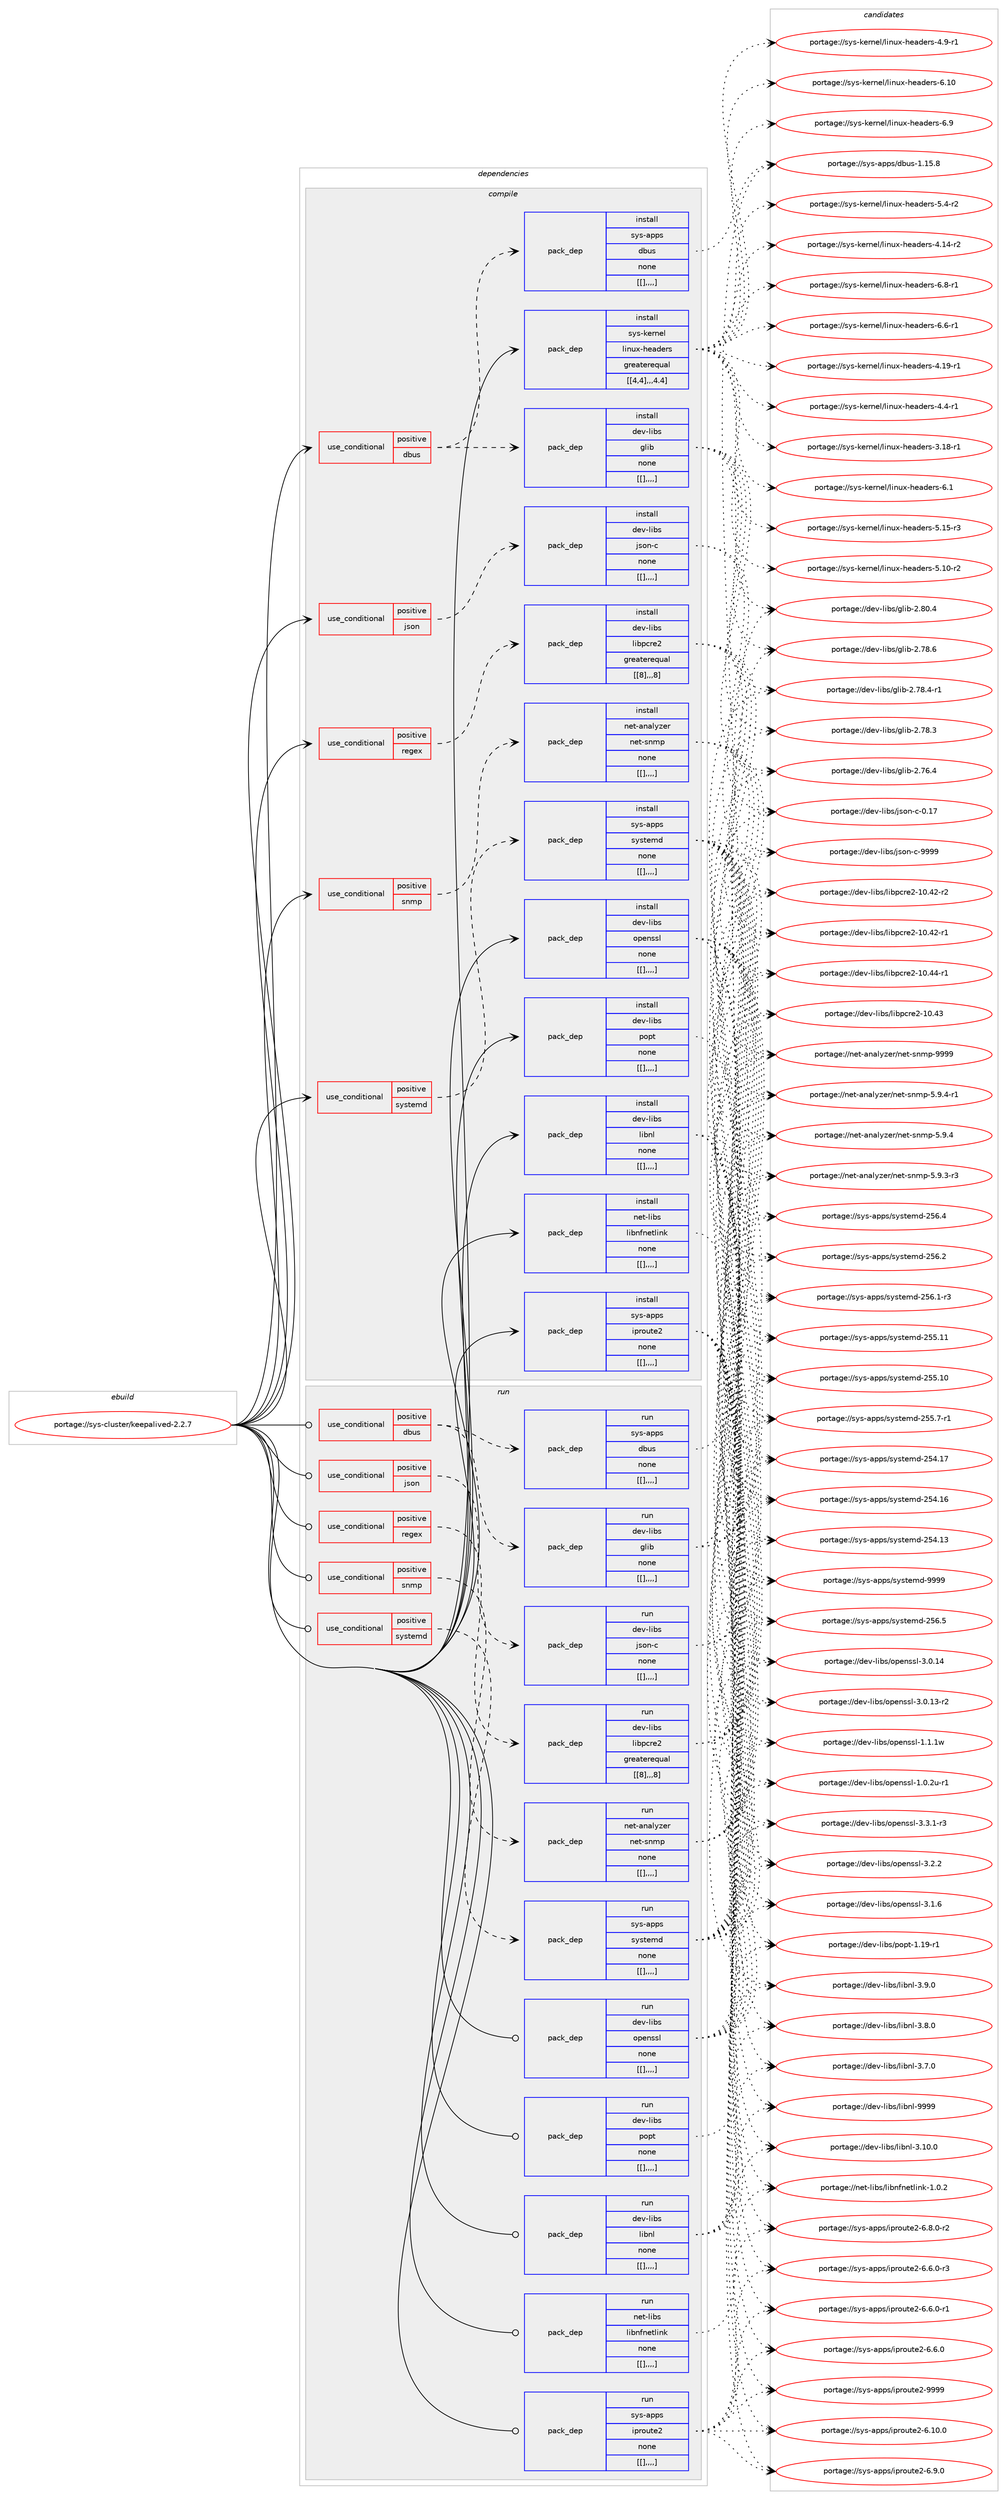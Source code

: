 digraph prolog {

# *************
# Graph options
# *************

newrank=true;
concentrate=true;
compound=true;
graph [rankdir=LR,fontname=Helvetica,fontsize=10,ranksep=1.5];#, ranksep=2.5, nodesep=0.2];
edge  [arrowhead=vee];
node  [fontname=Helvetica,fontsize=10];

# **********
# The ebuild
# **********

subgraph cluster_leftcol {
color=gray;
label=<<i>ebuild</i>>;
id [label="portage://sys-cluster/keepalived-2.2.7", color=red, width=4, href="../sys-cluster/keepalived-2.2.7.svg"];
}

# ****************
# The dependencies
# ****************

subgraph cluster_midcol {
color=gray;
label=<<i>dependencies</i>>;
subgraph cluster_compile {
fillcolor="#eeeeee";
style=filled;
label=<<i>compile</i>>;
subgraph cond118808 {
dependency448300 [label=<<TABLE BORDER="0" CELLBORDER="1" CELLSPACING="0" CELLPADDING="4"><TR><TD ROWSPAN="3" CELLPADDING="10">use_conditional</TD></TR><TR><TD>positive</TD></TR><TR><TD>dbus</TD></TR></TABLE>>, shape=none, color=red];
subgraph pack326409 {
dependency448301 [label=<<TABLE BORDER="0" CELLBORDER="1" CELLSPACING="0" CELLPADDING="4" WIDTH="220"><TR><TD ROWSPAN="6" CELLPADDING="30">pack_dep</TD></TR><TR><TD WIDTH="110">install</TD></TR><TR><TD>sys-apps</TD></TR><TR><TD>dbus</TD></TR><TR><TD>none</TD></TR><TR><TD>[[],,,,]</TD></TR></TABLE>>, shape=none, color=blue];
}
dependency448300:e -> dependency448301:w [weight=20,style="dashed",arrowhead="vee"];
subgraph pack326410 {
dependency448302 [label=<<TABLE BORDER="0" CELLBORDER="1" CELLSPACING="0" CELLPADDING="4" WIDTH="220"><TR><TD ROWSPAN="6" CELLPADDING="30">pack_dep</TD></TR><TR><TD WIDTH="110">install</TD></TR><TR><TD>dev-libs</TD></TR><TR><TD>glib</TD></TR><TR><TD>none</TD></TR><TR><TD>[[],,,,]</TD></TR></TABLE>>, shape=none, color=blue];
}
dependency448300:e -> dependency448302:w [weight=20,style="dashed",arrowhead="vee"];
}
id:e -> dependency448300:w [weight=20,style="solid",arrowhead="vee"];
subgraph cond118809 {
dependency448303 [label=<<TABLE BORDER="0" CELLBORDER="1" CELLSPACING="0" CELLPADDING="4"><TR><TD ROWSPAN="3" CELLPADDING="10">use_conditional</TD></TR><TR><TD>positive</TD></TR><TR><TD>json</TD></TR></TABLE>>, shape=none, color=red];
subgraph pack326411 {
dependency448304 [label=<<TABLE BORDER="0" CELLBORDER="1" CELLSPACING="0" CELLPADDING="4" WIDTH="220"><TR><TD ROWSPAN="6" CELLPADDING="30">pack_dep</TD></TR><TR><TD WIDTH="110">install</TD></TR><TR><TD>dev-libs</TD></TR><TR><TD>json-c</TD></TR><TR><TD>none</TD></TR><TR><TD>[[],,,,]</TD></TR></TABLE>>, shape=none, color=blue];
}
dependency448303:e -> dependency448304:w [weight=20,style="dashed",arrowhead="vee"];
}
id:e -> dependency448303:w [weight=20,style="solid",arrowhead="vee"];
subgraph cond118810 {
dependency448305 [label=<<TABLE BORDER="0" CELLBORDER="1" CELLSPACING="0" CELLPADDING="4"><TR><TD ROWSPAN="3" CELLPADDING="10">use_conditional</TD></TR><TR><TD>positive</TD></TR><TR><TD>regex</TD></TR></TABLE>>, shape=none, color=red];
subgraph pack326412 {
dependency448306 [label=<<TABLE BORDER="0" CELLBORDER="1" CELLSPACING="0" CELLPADDING="4" WIDTH="220"><TR><TD ROWSPAN="6" CELLPADDING="30">pack_dep</TD></TR><TR><TD WIDTH="110">install</TD></TR><TR><TD>dev-libs</TD></TR><TR><TD>libpcre2</TD></TR><TR><TD>greaterequal</TD></TR><TR><TD>[[8],,,8]</TD></TR></TABLE>>, shape=none, color=blue];
}
dependency448305:e -> dependency448306:w [weight=20,style="dashed",arrowhead="vee"];
}
id:e -> dependency448305:w [weight=20,style="solid",arrowhead="vee"];
subgraph cond118811 {
dependency448307 [label=<<TABLE BORDER="0" CELLBORDER="1" CELLSPACING="0" CELLPADDING="4"><TR><TD ROWSPAN="3" CELLPADDING="10">use_conditional</TD></TR><TR><TD>positive</TD></TR><TR><TD>snmp</TD></TR></TABLE>>, shape=none, color=red];
subgraph pack326413 {
dependency448308 [label=<<TABLE BORDER="0" CELLBORDER="1" CELLSPACING="0" CELLPADDING="4" WIDTH="220"><TR><TD ROWSPAN="6" CELLPADDING="30">pack_dep</TD></TR><TR><TD WIDTH="110">install</TD></TR><TR><TD>net-analyzer</TD></TR><TR><TD>net-snmp</TD></TR><TR><TD>none</TD></TR><TR><TD>[[],,,,]</TD></TR></TABLE>>, shape=none, color=blue];
}
dependency448307:e -> dependency448308:w [weight=20,style="dashed",arrowhead="vee"];
}
id:e -> dependency448307:w [weight=20,style="solid",arrowhead="vee"];
subgraph cond118812 {
dependency448309 [label=<<TABLE BORDER="0" CELLBORDER="1" CELLSPACING="0" CELLPADDING="4"><TR><TD ROWSPAN="3" CELLPADDING="10">use_conditional</TD></TR><TR><TD>positive</TD></TR><TR><TD>systemd</TD></TR></TABLE>>, shape=none, color=red];
subgraph pack326414 {
dependency448310 [label=<<TABLE BORDER="0" CELLBORDER="1" CELLSPACING="0" CELLPADDING="4" WIDTH="220"><TR><TD ROWSPAN="6" CELLPADDING="30">pack_dep</TD></TR><TR><TD WIDTH="110">install</TD></TR><TR><TD>sys-apps</TD></TR><TR><TD>systemd</TD></TR><TR><TD>none</TD></TR><TR><TD>[[],,,,]</TD></TR></TABLE>>, shape=none, color=blue];
}
dependency448309:e -> dependency448310:w [weight=20,style="dashed",arrowhead="vee"];
}
id:e -> dependency448309:w [weight=20,style="solid",arrowhead="vee"];
subgraph pack326415 {
dependency448311 [label=<<TABLE BORDER="0" CELLBORDER="1" CELLSPACING="0" CELLPADDING="4" WIDTH="220"><TR><TD ROWSPAN="6" CELLPADDING="30">pack_dep</TD></TR><TR><TD WIDTH="110">install</TD></TR><TR><TD>dev-libs</TD></TR><TR><TD>libnl</TD></TR><TR><TD>none</TD></TR><TR><TD>[[],,,,]</TD></TR></TABLE>>, shape=none, color=blue];
}
id:e -> dependency448311:w [weight=20,style="solid",arrowhead="vee"];
subgraph pack326416 {
dependency448312 [label=<<TABLE BORDER="0" CELLBORDER="1" CELLSPACING="0" CELLPADDING="4" WIDTH="220"><TR><TD ROWSPAN="6" CELLPADDING="30">pack_dep</TD></TR><TR><TD WIDTH="110">install</TD></TR><TR><TD>dev-libs</TD></TR><TR><TD>openssl</TD></TR><TR><TD>none</TD></TR><TR><TD>[[],,,,]</TD></TR></TABLE>>, shape=none, color=blue];
}
id:e -> dependency448312:w [weight=20,style="solid",arrowhead="vee"];
subgraph pack326417 {
dependency448313 [label=<<TABLE BORDER="0" CELLBORDER="1" CELLSPACING="0" CELLPADDING="4" WIDTH="220"><TR><TD ROWSPAN="6" CELLPADDING="30">pack_dep</TD></TR><TR><TD WIDTH="110">install</TD></TR><TR><TD>dev-libs</TD></TR><TR><TD>popt</TD></TR><TR><TD>none</TD></TR><TR><TD>[[],,,,]</TD></TR></TABLE>>, shape=none, color=blue];
}
id:e -> dependency448313:w [weight=20,style="solid",arrowhead="vee"];
subgraph pack326418 {
dependency448314 [label=<<TABLE BORDER="0" CELLBORDER="1" CELLSPACING="0" CELLPADDING="4" WIDTH="220"><TR><TD ROWSPAN="6" CELLPADDING="30">pack_dep</TD></TR><TR><TD WIDTH="110">install</TD></TR><TR><TD>net-libs</TD></TR><TR><TD>libnfnetlink</TD></TR><TR><TD>none</TD></TR><TR><TD>[[],,,,]</TD></TR></TABLE>>, shape=none, color=blue];
}
id:e -> dependency448314:w [weight=20,style="solid",arrowhead="vee"];
subgraph pack326419 {
dependency448315 [label=<<TABLE BORDER="0" CELLBORDER="1" CELLSPACING="0" CELLPADDING="4" WIDTH="220"><TR><TD ROWSPAN="6" CELLPADDING="30">pack_dep</TD></TR><TR><TD WIDTH="110">install</TD></TR><TR><TD>sys-apps</TD></TR><TR><TD>iproute2</TD></TR><TR><TD>none</TD></TR><TR><TD>[[],,,,]</TD></TR></TABLE>>, shape=none, color=blue];
}
id:e -> dependency448315:w [weight=20,style="solid",arrowhead="vee"];
subgraph pack326420 {
dependency448316 [label=<<TABLE BORDER="0" CELLBORDER="1" CELLSPACING="0" CELLPADDING="4" WIDTH="220"><TR><TD ROWSPAN="6" CELLPADDING="30">pack_dep</TD></TR><TR><TD WIDTH="110">install</TD></TR><TR><TD>sys-kernel</TD></TR><TR><TD>linux-headers</TD></TR><TR><TD>greaterequal</TD></TR><TR><TD>[[4,4],,,4.4]</TD></TR></TABLE>>, shape=none, color=blue];
}
id:e -> dependency448316:w [weight=20,style="solid",arrowhead="vee"];
}
subgraph cluster_compileandrun {
fillcolor="#eeeeee";
style=filled;
label=<<i>compile and run</i>>;
}
subgraph cluster_run {
fillcolor="#eeeeee";
style=filled;
label=<<i>run</i>>;
subgraph cond118813 {
dependency448317 [label=<<TABLE BORDER="0" CELLBORDER="1" CELLSPACING="0" CELLPADDING="4"><TR><TD ROWSPAN="3" CELLPADDING="10">use_conditional</TD></TR><TR><TD>positive</TD></TR><TR><TD>dbus</TD></TR></TABLE>>, shape=none, color=red];
subgraph pack326421 {
dependency448318 [label=<<TABLE BORDER="0" CELLBORDER="1" CELLSPACING="0" CELLPADDING="4" WIDTH="220"><TR><TD ROWSPAN="6" CELLPADDING="30">pack_dep</TD></TR><TR><TD WIDTH="110">run</TD></TR><TR><TD>sys-apps</TD></TR><TR><TD>dbus</TD></TR><TR><TD>none</TD></TR><TR><TD>[[],,,,]</TD></TR></TABLE>>, shape=none, color=blue];
}
dependency448317:e -> dependency448318:w [weight=20,style="dashed",arrowhead="vee"];
subgraph pack326422 {
dependency448319 [label=<<TABLE BORDER="0" CELLBORDER="1" CELLSPACING="0" CELLPADDING="4" WIDTH="220"><TR><TD ROWSPAN="6" CELLPADDING="30">pack_dep</TD></TR><TR><TD WIDTH="110">run</TD></TR><TR><TD>dev-libs</TD></TR><TR><TD>glib</TD></TR><TR><TD>none</TD></TR><TR><TD>[[],,,,]</TD></TR></TABLE>>, shape=none, color=blue];
}
dependency448317:e -> dependency448319:w [weight=20,style="dashed",arrowhead="vee"];
}
id:e -> dependency448317:w [weight=20,style="solid",arrowhead="odot"];
subgraph cond118814 {
dependency448320 [label=<<TABLE BORDER="0" CELLBORDER="1" CELLSPACING="0" CELLPADDING="4"><TR><TD ROWSPAN="3" CELLPADDING="10">use_conditional</TD></TR><TR><TD>positive</TD></TR><TR><TD>json</TD></TR></TABLE>>, shape=none, color=red];
subgraph pack326423 {
dependency448321 [label=<<TABLE BORDER="0" CELLBORDER="1" CELLSPACING="0" CELLPADDING="4" WIDTH="220"><TR><TD ROWSPAN="6" CELLPADDING="30">pack_dep</TD></TR><TR><TD WIDTH="110">run</TD></TR><TR><TD>dev-libs</TD></TR><TR><TD>json-c</TD></TR><TR><TD>none</TD></TR><TR><TD>[[],,,,]</TD></TR></TABLE>>, shape=none, color=blue];
}
dependency448320:e -> dependency448321:w [weight=20,style="dashed",arrowhead="vee"];
}
id:e -> dependency448320:w [weight=20,style="solid",arrowhead="odot"];
subgraph cond118815 {
dependency448322 [label=<<TABLE BORDER="0" CELLBORDER="1" CELLSPACING="0" CELLPADDING="4"><TR><TD ROWSPAN="3" CELLPADDING="10">use_conditional</TD></TR><TR><TD>positive</TD></TR><TR><TD>regex</TD></TR></TABLE>>, shape=none, color=red];
subgraph pack326424 {
dependency448323 [label=<<TABLE BORDER="0" CELLBORDER="1" CELLSPACING="0" CELLPADDING="4" WIDTH="220"><TR><TD ROWSPAN="6" CELLPADDING="30">pack_dep</TD></TR><TR><TD WIDTH="110">run</TD></TR><TR><TD>dev-libs</TD></TR><TR><TD>libpcre2</TD></TR><TR><TD>greaterequal</TD></TR><TR><TD>[[8],,,8]</TD></TR></TABLE>>, shape=none, color=blue];
}
dependency448322:e -> dependency448323:w [weight=20,style="dashed",arrowhead="vee"];
}
id:e -> dependency448322:w [weight=20,style="solid",arrowhead="odot"];
subgraph cond118816 {
dependency448324 [label=<<TABLE BORDER="0" CELLBORDER="1" CELLSPACING="0" CELLPADDING="4"><TR><TD ROWSPAN="3" CELLPADDING="10">use_conditional</TD></TR><TR><TD>positive</TD></TR><TR><TD>snmp</TD></TR></TABLE>>, shape=none, color=red];
subgraph pack326425 {
dependency448325 [label=<<TABLE BORDER="0" CELLBORDER="1" CELLSPACING="0" CELLPADDING="4" WIDTH="220"><TR><TD ROWSPAN="6" CELLPADDING="30">pack_dep</TD></TR><TR><TD WIDTH="110">run</TD></TR><TR><TD>net-analyzer</TD></TR><TR><TD>net-snmp</TD></TR><TR><TD>none</TD></TR><TR><TD>[[],,,,]</TD></TR></TABLE>>, shape=none, color=blue];
}
dependency448324:e -> dependency448325:w [weight=20,style="dashed",arrowhead="vee"];
}
id:e -> dependency448324:w [weight=20,style="solid",arrowhead="odot"];
subgraph cond118817 {
dependency448326 [label=<<TABLE BORDER="0" CELLBORDER="1" CELLSPACING="0" CELLPADDING="4"><TR><TD ROWSPAN="3" CELLPADDING="10">use_conditional</TD></TR><TR><TD>positive</TD></TR><TR><TD>systemd</TD></TR></TABLE>>, shape=none, color=red];
subgraph pack326426 {
dependency448327 [label=<<TABLE BORDER="0" CELLBORDER="1" CELLSPACING="0" CELLPADDING="4" WIDTH="220"><TR><TD ROWSPAN="6" CELLPADDING="30">pack_dep</TD></TR><TR><TD WIDTH="110">run</TD></TR><TR><TD>sys-apps</TD></TR><TR><TD>systemd</TD></TR><TR><TD>none</TD></TR><TR><TD>[[],,,,]</TD></TR></TABLE>>, shape=none, color=blue];
}
dependency448326:e -> dependency448327:w [weight=20,style="dashed",arrowhead="vee"];
}
id:e -> dependency448326:w [weight=20,style="solid",arrowhead="odot"];
subgraph pack326427 {
dependency448328 [label=<<TABLE BORDER="0" CELLBORDER="1" CELLSPACING="0" CELLPADDING="4" WIDTH="220"><TR><TD ROWSPAN="6" CELLPADDING="30">pack_dep</TD></TR><TR><TD WIDTH="110">run</TD></TR><TR><TD>dev-libs</TD></TR><TR><TD>libnl</TD></TR><TR><TD>none</TD></TR><TR><TD>[[],,,,]</TD></TR></TABLE>>, shape=none, color=blue];
}
id:e -> dependency448328:w [weight=20,style="solid",arrowhead="odot"];
subgraph pack326428 {
dependency448329 [label=<<TABLE BORDER="0" CELLBORDER="1" CELLSPACING="0" CELLPADDING="4" WIDTH="220"><TR><TD ROWSPAN="6" CELLPADDING="30">pack_dep</TD></TR><TR><TD WIDTH="110">run</TD></TR><TR><TD>dev-libs</TD></TR><TR><TD>openssl</TD></TR><TR><TD>none</TD></TR><TR><TD>[[],,,,]</TD></TR></TABLE>>, shape=none, color=blue];
}
id:e -> dependency448329:w [weight=20,style="solid",arrowhead="odot"];
subgraph pack326429 {
dependency448330 [label=<<TABLE BORDER="0" CELLBORDER="1" CELLSPACING="0" CELLPADDING="4" WIDTH="220"><TR><TD ROWSPAN="6" CELLPADDING="30">pack_dep</TD></TR><TR><TD WIDTH="110">run</TD></TR><TR><TD>dev-libs</TD></TR><TR><TD>popt</TD></TR><TR><TD>none</TD></TR><TR><TD>[[],,,,]</TD></TR></TABLE>>, shape=none, color=blue];
}
id:e -> dependency448330:w [weight=20,style="solid",arrowhead="odot"];
subgraph pack326430 {
dependency448331 [label=<<TABLE BORDER="0" CELLBORDER="1" CELLSPACING="0" CELLPADDING="4" WIDTH="220"><TR><TD ROWSPAN="6" CELLPADDING="30">pack_dep</TD></TR><TR><TD WIDTH="110">run</TD></TR><TR><TD>net-libs</TD></TR><TR><TD>libnfnetlink</TD></TR><TR><TD>none</TD></TR><TR><TD>[[],,,,]</TD></TR></TABLE>>, shape=none, color=blue];
}
id:e -> dependency448331:w [weight=20,style="solid",arrowhead="odot"];
subgraph pack326431 {
dependency448332 [label=<<TABLE BORDER="0" CELLBORDER="1" CELLSPACING="0" CELLPADDING="4" WIDTH="220"><TR><TD ROWSPAN="6" CELLPADDING="30">pack_dep</TD></TR><TR><TD WIDTH="110">run</TD></TR><TR><TD>sys-apps</TD></TR><TR><TD>iproute2</TD></TR><TR><TD>none</TD></TR><TR><TD>[[],,,,]</TD></TR></TABLE>>, shape=none, color=blue];
}
id:e -> dependency448332:w [weight=20,style="solid",arrowhead="odot"];
}
}

# **************
# The candidates
# **************

subgraph cluster_choices {
rank=same;
color=gray;
label=<<i>candidates</i>>;

subgraph choice326409 {
color=black;
nodesep=1;
choice1151211154597112112115471009811711545494649534656 [label="portage://sys-apps/dbus-1.15.8", color=red, width=4,href="../sys-apps/dbus-1.15.8.svg"];
dependency448301:e -> choice1151211154597112112115471009811711545494649534656:w [style=dotted,weight="100"];
}
subgraph choice326410 {
color=black;
nodesep=1;
choice1001011184510810598115471031081059845504656484652 [label="portage://dev-libs/glib-2.80.4", color=red, width=4,href="../dev-libs/glib-2.80.4.svg"];
choice1001011184510810598115471031081059845504655564654 [label="portage://dev-libs/glib-2.78.6", color=red, width=4,href="../dev-libs/glib-2.78.6.svg"];
choice10010111845108105981154710310810598455046555646524511449 [label="portage://dev-libs/glib-2.78.4-r1", color=red, width=4,href="../dev-libs/glib-2.78.4-r1.svg"];
choice1001011184510810598115471031081059845504655564651 [label="portage://dev-libs/glib-2.78.3", color=red, width=4,href="../dev-libs/glib-2.78.3.svg"];
choice1001011184510810598115471031081059845504655544652 [label="portage://dev-libs/glib-2.76.4", color=red, width=4,href="../dev-libs/glib-2.76.4.svg"];
dependency448302:e -> choice1001011184510810598115471031081059845504656484652:w [style=dotted,weight="100"];
dependency448302:e -> choice1001011184510810598115471031081059845504655564654:w [style=dotted,weight="100"];
dependency448302:e -> choice10010111845108105981154710310810598455046555646524511449:w [style=dotted,weight="100"];
dependency448302:e -> choice1001011184510810598115471031081059845504655564651:w [style=dotted,weight="100"];
dependency448302:e -> choice1001011184510810598115471031081059845504655544652:w [style=dotted,weight="100"];
}
subgraph choice326411 {
color=black;
nodesep=1;
choice10010111845108105981154710611511111045994557575757 [label="portage://dev-libs/json-c-9999", color=red, width=4,href="../dev-libs/json-c-9999.svg"];
choice10010111845108105981154710611511111045994548464955 [label="portage://dev-libs/json-c-0.17", color=red, width=4,href="../dev-libs/json-c-0.17.svg"];
dependency448304:e -> choice10010111845108105981154710611511111045994557575757:w [style=dotted,weight="100"];
dependency448304:e -> choice10010111845108105981154710611511111045994548464955:w [style=dotted,weight="100"];
}
subgraph choice326412 {
color=black;
nodesep=1;
choice1001011184510810598115471081059811299114101504549484652524511449 [label="portage://dev-libs/libpcre2-10.44-r1", color=red, width=4,href="../dev-libs/libpcre2-10.44-r1.svg"];
choice100101118451081059811547108105981129911410150454948465251 [label="portage://dev-libs/libpcre2-10.43", color=red, width=4,href="../dev-libs/libpcre2-10.43.svg"];
choice1001011184510810598115471081059811299114101504549484652504511450 [label="portage://dev-libs/libpcre2-10.42-r2", color=red, width=4,href="../dev-libs/libpcre2-10.42-r2.svg"];
choice1001011184510810598115471081059811299114101504549484652504511449 [label="portage://dev-libs/libpcre2-10.42-r1", color=red, width=4,href="../dev-libs/libpcre2-10.42-r1.svg"];
dependency448306:e -> choice1001011184510810598115471081059811299114101504549484652524511449:w [style=dotted,weight="100"];
dependency448306:e -> choice100101118451081059811547108105981129911410150454948465251:w [style=dotted,weight="100"];
dependency448306:e -> choice1001011184510810598115471081059811299114101504549484652504511450:w [style=dotted,weight="100"];
dependency448306:e -> choice1001011184510810598115471081059811299114101504549484652504511449:w [style=dotted,weight="100"];
}
subgraph choice326413 {
color=black;
nodesep=1;
choice11010111645971109710812112210111447110101116451151101091124557575757 [label="portage://net-analyzer/net-snmp-9999", color=red, width=4,href="../net-analyzer/net-snmp-9999.svg"];
choice11010111645971109710812112210111447110101116451151101091124553465746524511449 [label="portage://net-analyzer/net-snmp-5.9.4-r1", color=red, width=4,href="../net-analyzer/net-snmp-5.9.4-r1.svg"];
choice1101011164597110971081211221011144711010111645115110109112455346574652 [label="portage://net-analyzer/net-snmp-5.9.4", color=red, width=4,href="../net-analyzer/net-snmp-5.9.4.svg"];
choice11010111645971109710812112210111447110101116451151101091124553465746514511451 [label="portage://net-analyzer/net-snmp-5.9.3-r3", color=red, width=4,href="../net-analyzer/net-snmp-5.9.3-r3.svg"];
dependency448308:e -> choice11010111645971109710812112210111447110101116451151101091124557575757:w [style=dotted,weight="100"];
dependency448308:e -> choice11010111645971109710812112210111447110101116451151101091124553465746524511449:w [style=dotted,weight="100"];
dependency448308:e -> choice1101011164597110971081211221011144711010111645115110109112455346574652:w [style=dotted,weight="100"];
dependency448308:e -> choice11010111645971109710812112210111447110101116451151101091124553465746514511451:w [style=dotted,weight="100"];
}
subgraph choice326414 {
color=black;
nodesep=1;
choice1151211154597112112115471151211151161011091004557575757 [label="portage://sys-apps/systemd-9999", color=red, width=4,href="../sys-apps/systemd-9999.svg"];
choice115121115459711211211547115121115116101109100455053544653 [label="portage://sys-apps/systemd-256.5", color=red, width=4,href="../sys-apps/systemd-256.5.svg"];
choice115121115459711211211547115121115116101109100455053544652 [label="portage://sys-apps/systemd-256.4", color=red, width=4,href="../sys-apps/systemd-256.4.svg"];
choice115121115459711211211547115121115116101109100455053544650 [label="portage://sys-apps/systemd-256.2", color=red, width=4,href="../sys-apps/systemd-256.2.svg"];
choice1151211154597112112115471151211151161011091004550535446494511451 [label="portage://sys-apps/systemd-256.1-r3", color=red, width=4,href="../sys-apps/systemd-256.1-r3.svg"];
choice11512111545971121121154711512111511610110910045505353464949 [label="portage://sys-apps/systemd-255.11", color=red, width=4,href="../sys-apps/systemd-255.11.svg"];
choice11512111545971121121154711512111511610110910045505353464948 [label="portage://sys-apps/systemd-255.10", color=red, width=4,href="../sys-apps/systemd-255.10.svg"];
choice1151211154597112112115471151211151161011091004550535346554511449 [label="portage://sys-apps/systemd-255.7-r1", color=red, width=4,href="../sys-apps/systemd-255.7-r1.svg"];
choice11512111545971121121154711512111511610110910045505352464955 [label="portage://sys-apps/systemd-254.17", color=red, width=4,href="../sys-apps/systemd-254.17.svg"];
choice11512111545971121121154711512111511610110910045505352464954 [label="portage://sys-apps/systemd-254.16", color=red, width=4,href="../sys-apps/systemd-254.16.svg"];
choice11512111545971121121154711512111511610110910045505352464951 [label="portage://sys-apps/systemd-254.13", color=red, width=4,href="../sys-apps/systemd-254.13.svg"];
dependency448310:e -> choice1151211154597112112115471151211151161011091004557575757:w [style=dotted,weight="100"];
dependency448310:e -> choice115121115459711211211547115121115116101109100455053544653:w [style=dotted,weight="100"];
dependency448310:e -> choice115121115459711211211547115121115116101109100455053544652:w [style=dotted,weight="100"];
dependency448310:e -> choice115121115459711211211547115121115116101109100455053544650:w [style=dotted,weight="100"];
dependency448310:e -> choice1151211154597112112115471151211151161011091004550535446494511451:w [style=dotted,weight="100"];
dependency448310:e -> choice11512111545971121121154711512111511610110910045505353464949:w [style=dotted,weight="100"];
dependency448310:e -> choice11512111545971121121154711512111511610110910045505353464948:w [style=dotted,weight="100"];
dependency448310:e -> choice1151211154597112112115471151211151161011091004550535346554511449:w [style=dotted,weight="100"];
dependency448310:e -> choice11512111545971121121154711512111511610110910045505352464955:w [style=dotted,weight="100"];
dependency448310:e -> choice11512111545971121121154711512111511610110910045505352464954:w [style=dotted,weight="100"];
dependency448310:e -> choice11512111545971121121154711512111511610110910045505352464951:w [style=dotted,weight="100"];
}
subgraph choice326415 {
color=black;
nodesep=1;
choice100101118451081059811547108105981101084557575757 [label="portage://dev-libs/libnl-9999", color=red, width=4,href="../dev-libs/libnl-9999.svg"];
choice1001011184510810598115471081059811010845514649484648 [label="portage://dev-libs/libnl-3.10.0", color=red, width=4,href="../dev-libs/libnl-3.10.0.svg"];
choice10010111845108105981154710810598110108455146574648 [label="portage://dev-libs/libnl-3.9.0", color=red, width=4,href="../dev-libs/libnl-3.9.0.svg"];
choice10010111845108105981154710810598110108455146564648 [label="portage://dev-libs/libnl-3.8.0", color=red, width=4,href="../dev-libs/libnl-3.8.0.svg"];
choice10010111845108105981154710810598110108455146554648 [label="portage://dev-libs/libnl-3.7.0", color=red, width=4,href="../dev-libs/libnl-3.7.0.svg"];
dependency448311:e -> choice100101118451081059811547108105981101084557575757:w [style=dotted,weight="100"];
dependency448311:e -> choice1001011184510810598115471081059811010845514649484648:w [style=dotted,weight="100"];
dependency448311:e -> choice10010111845108105981154710810598110108455146574648:w [style=dotted,weight="100"];
dependency448311:e -> choice10010111845108105981154710810598110108455146564648:w [style=dotted,weight="100"];
dependency448311:e -> choice10010111845108105981154710810598110108455146554648:w [style=dotted,weight="100"];
}
subgraph choice326416 {
color=black;
nodesep=1;
choice1001011184510810598115471111121011101151151084551465146494511451 [label="portage://dev-libs/openssl-3.3.1-r3", color=red, width=4,href="../dev-libs/openssl-3.3.1-r3.svg"];
choice100101118451081059811547111112101110115115108455146504650 [label="portage://dev-libs/openssl-3.2.2", color=red, width=4,href="../dev-libs/openssl-3.2.2.svg"];
choice100101118451081059811547111112101110115115108455146494654 [label="portage://dev-libs/openssl-3.1.6", color=red, width=4,href="../dev-libs/openssl-3.1.6.svg"];
choice10010111845108105981154711111210111011511510845514648464952 [label="portage://dev-libs/openssl-3.0.14", color=red, width=4,href="../dev-libs/openssl-3.0.14.svg"];
choice100101118451081059811547111112101110115115108455146484649514511450 [label="portage://dev-libs/openssl-3.0.13-r2", color=red, width=4,href="../dev-libs/openssl-3.0.13-r2.svg"];
choice100101118451081059811547111112101110115115108454946494649119 [label="portage://dev-libs/openssl-1.1.1w", color=red, width=4,href="../dev-libs/openssl-1.1.1w.svg"];
choice1001011184510810598115471111121011101151151084549464846501174511449 [label="portage://dev-libs/openssl-1.0.2u-r1", color=red, width=4,href="../dev-libs/openssl-1.0.2u-r1.svg"];
dependency448312:e -> choice1001011184510810598115471111121011101151151084551465146494511451:w [style=dotted,weight="100"];
dependency448312:e -> choice100101118451081059811547111112101110115115108455146504650:w [style=dotted,weight="100"];
dependency448312:e -> choice100101118451081059811547111112101110115115108455146494654:w [style=dotted,weight="100"];
dependency448312:e -> choice10010111845108105981154711111210111011511510845514648464952:w [style=dotted,weight="100"];
dependency448312:e -> choice100101118451081059811547111112101110115115108455146484649514511450:w [style=dotted,weight="100"];
dependency448312:e -> choice100101118451081059811547111112101110115115108454946494649119:w [style=dotted,weight="100"];
dependency448312:e -> choice1001011184510810598115471111121011101151151084549464846501174511449:w [style=dotted,weight="100"];
}
subgraph choice326417 {
color=black;
nodesep=1;
choice10010111845108105981154711211111211645494649574511449 [label="portage://dev-libs/popt-1.19-r1", color=red, width=4,href="../dev-libs/popt-1.19-r1.svg"];
dependency448313:e -> choice10010111845108105981154711211111211645494649574511449:w [style=dotted,weight="100"];
}
subgraph choice326418 {
color=black;
nodesep=1;
choice11010111645108105981154710810598110102110101116108105110107454946484650 [label="portage://net-libs/libnfnetlink-1.0.2", color=red, width=4,href="../net-libs/libnfnetlink-1.0.2.svg"];
dependency448314:e -> choice11010111645108105981154710810598110102110101116108105110107454946484650:w [style=dotted,weight="100"];
}
subgraph choice326419 {
color=black;
nodesep=1;
choice115121115459711211211547105112114111117116101504557575757 [label="portage://sys-apps/iproute2-9999", color=red, width=4,href="../sys-apps/iproute2-9999.svg"];
choice1151211154597112112115471051121141111171161015045544649484648 [label="portage://sys-apps/iproute2-6.10.0", color=red, width=4,href="../sys-apps/iproute2-6.10.0.svg"];
choice11512111545971121121154710511211411111711610150455446574648 [label="portage://sys-apps/iproute2-6.9.0", color=red, width=4,href="../sys-apps/iproute2-6.9.0.svg"];
choice115121115459711211211547105112114111117116101504554465646484511450 [label="portage://sys-apps/iproute2-6.8.0-r2", color=red, width=4,href="../sys-apps/iproute2-6.8.0-r2.svg"];
choice115121115459711211211547105112114111117116101504554465446484511451 [label="portage://sys-apps/iproute2-6.6.0-r3", color=red, width=4,href="../sys-apps/iproute2-6.6.0-r3.svg"];
choice115121115459711211211547105112114111117116101504554465446484511449 [label="portage://sys-apps/iproute2-6.6.0-r1", color=red, width=4,href="../sys-apps/iproute2-6.6.0-r1.svg"];
choice11512111545971121121154710511211411111711610150455446544648 [label="portage://sys-apps/iproute2-6.6.0", color=red, width=4,href="../sys-apps/iproute2-6.6.0.svg"];
dependency448315:e -> choice115121115459711211211547105112114111117116101504557575757:w [style=dotted,weight="100"];
dependency448315:e -> choice1151211154597112112115471051121141111171161015045544649484648:w [style=dotted,weight="100"];
dependency448315:e -> choice11512111545971121121154710511211411111711610150455446574648:w [style=dotted,weight="100"];
dependency448315:e -> choice115121115459711211211547105112114111117116101504554465646484511450:w [style=dotted,weight="100"];
dependency448315:e -> choice115121115459711211211547105112114111117116101504554465446484511451:w [style=dotted,weight="100"];
dependency448315:e -> choice115121115459711211211547105112114111117116101504554465446484511449:w [style=dotted,weight="100"];
dependency448315:e -> choice11512111545971121121154710511211411111711610150455446544648:w [style=dotted,weight="100"];
}
subgraph choice326420 {
color=black;
nodesep=1;
choice115121115451071011141101011084710810511011712045104101971001011141154554464948 [label="portage://sys-kernel/linux-headers-6.10", color=red, width=4,href="../sys-kernel/linux-headers-6.10.svg"];
choice1151211154510710111411010110847108105110117120451041019710010111411545544657 [label="portage://sys-kernel/linux-headers-6.9", color=red, width=4,href="../sys-kernel/linux-headers-6.9.svg"];
choice11512111545107101114110101108471081051101171204510410197100101114115455446564511449 [label="portage://sys-kernel/linux-headers-6.8-r1", color=red, width=4,href="../sys-kernel/linux-headers-6.8-r1.svg"];
choice11512111545107101114110101108471081051101171204510410197100101114115455446544511449 [label="portage://sys-kernel/linux-headers-6.6-r1", color=red, width=4,href="../sys-kernel/linux-headers-6.6-r1.svg"];
choice1151211154510710111411010110847108105110117120451041019710010111411545544649 [label="portage://sys-kernel/linux-headers-6.1", color=red, width=4,href="../sys-kernel/linux-headers-6.1.svg"];
choice1151211154510710111411010110847108105110117120451041019710010111411545534649534511451 [label="portage://sys-kernel/linux-headers-5.15-r3", color=red, width=4,href="../sys-kernel/linux-headers-5.15-r3.svg"];
choice1151211154510710111411010110847108105110117120451041019710010111411545534649484511450 [label="portage://sys-kernel/linux-headers-5.10-r2", color=red, width=4,href="../sys-kernel/linux-headers-5.10-r2.svg"];
choice11512111545107101114110101108471081051101171204510410197100101114115455346524511450 [label="portage://sys-kernel/linux-headers-5.4-r2", color=red, width=4,href="../sys-kernel/linux-headers-5.4-r2.svg"];
choice1151211154510710111411010110847108105110117120451041019710010111411545524649574511449 [label="portage://sys-kernel/linux-headers-4.19-r1", color=red, width=4,href="../sys-kernel/linux-headers-4.19-r1.svg"];
choice1151211154510710111411010110847108105110117120451041019710010111411545524649524511450 [label="portage://sys-kernel/linux-headers-4.14-r2", color=red, width=4,href="../sys-kernel/linux-headers-4.14-r2.svg"];
choice11512111545107101114110101108471081051101171204510410197100101114115455246574511449 [label="portage://sys-kernel/linux-headers-4.9-r1", color=red, width=4,href="../sys-kernel/linux-headers-4.9-r1.svg"];
choice11512111545107101114110101108471081051101171204510410197100101114115455246524511449 [label="portage://sys-kernel/linux-headers-4.4-r1", color=red, width=4,href="../sys-kernel/linux-headers-4.4-r1.svg"];
choice1151211154510710111411010110847108105110117120451041019710010111411545514649564511449 [label="portage://sys-kernel/linux-headers-3.18-r1", color=red, width=4,href="../sys-kernel/linux-headers-3.18-r1.svg"];
dependency448316:e -> choice115121115451071011141101011084710810511011712045104101971001011141154554464948:w [style=dotted,weight="100"];
dependency448316:e -> choice1151211154510710111411010110847108105110117120451041019710010111411545544657:w [style=dotted,weight="100"];
dependency448316:e -> choice11512111545107101114110101108471081051101171204510410197100101114115455446564511449:w [style=dotted,weight="100"];
dependency448316:e -> choice11512111545107101114110101108471081051101171204510410197100101114115455446544511449:w [style=dotted,weight="100"];
dependency448316:e -> choice1151211154510710111411010110847108105110117120451041019710010111411545544649:w [style=dotted,weight="100"];
dependency448316:e -> choice1151211154510710111411010110847108105110117120451041019710010111411545534649534511451:w [style=dotted,weight="100"];
dependency448316:e -> choice1151211154510710111411010110847108105110117120451041019710010111411545534649484511450:w [style=dotted,weight="100"];
dependency448316:e -> choice11512111545107101114110101108471081051101171204510410197100101114115455346524511450:w [style=dotted,weight="100"];
dependency448316:e -> choice1151211154510710111411010110847108105110117120451041019710010111411545524649574511449:w [style=dotted,weight="100"];
dependency448316:e -> choice1151211154510710111411010110847108105110117120451041019710010111411545524649524511450:w [style=dotted,weight="100"];
dependency448316:e -> choice11512111545107101114110101108471081051101171204510410197100101114115455246574511449:w [style=dotted,weight="100"];
dependency448316:e -> choice11512111545107101114110101108471081051101171204510410197100101114115455246524511449:w [style=dotted,weight="100"];
dependency448316:e -> choice1151211154510710111411010110847108105110117120451041019710010111411545514649564511449:w [style=dotted,weight="100"];
}
subgraph choice326421 {
color=black;
nodesep=1;
choice1151211154597112112115471009811711545494649534656 [label="portage://sys-apps/dbus-1.15.8", color=red, width=4,href="../sys-apps/dbus-1.15.8.svg"];
dependency448318:e -> choice1151211154597112112115471009811711545494649534656:w [style=dotted,weight="100"];
}
subgraph choice326422 {
color=black;
nodesep=1;
choice1001011184510810598115471031081059845504656484652 [label="portage://dev-libs/glib-2.80.4", color=red, width=4,href="../dev-libs/glib-2.80.4.svg"];
choice1001011184510810598115471031081059845504655564654 [label="portage://dev-libs/glib-2.78.6", color=red, width=4,href="../dev-libs/glib-2.78.6.svg"];
choice10010111845108105981154710310810598455046555646524511449 [label="portage://dev-libs/glib-2.78.4-r1", color=red, width=4,href="../dev-libs/glib-2.78.4-r1.svg"];
choice1001011184510810598115471031081059845504655564651 [label="portage://dev-libs/glib-2.78.3", color=red, width=4,href="../dev-libs/glib-2.78.3.svg"];
choice1001011184510810598115471031081059845504655544652 [label="portage://dev-libs/glib-2.76.4", color=red, width=4,href="../dev-libs/glib-2.76.4.svg"];
dependency448319:e -> choice1001011184510810598115471031081059845504656484652:w [style=dotted,weight="100"];
dependency448319:e -> choice1001011184510810598115471031081059845504655564654:w [style=dotted,weight="100"];
dependency448319:e -> choice10010111845108105981154710310810598455046555646524511449:w [style=dotted,weight="100"];
dependency448319:e -> choice1001011184510810598115471031081059845504655564651:w [style=dotted,weight="100"];
dependency448319:e -> choice1001011184510810598115471031081059845504655544652:w [style=dotted,weight="100"];
}
subgraph choice326423 {
color=black;
nodesep=1;
choice10010111845108105981154710611511111045994557575757 [label="portage://dev-libs/json-c-9999", color=red, width=4,href="../dev-libs/json-c-9999.svg"];
choice10010111845108105981154710611511111045994548464955 [label="portage://dev-libs/json-c-0.17", color=red, width=4,href="../dev-libs/json-c-0.17.svg"];
dependency448321:e -> choice10010111845108105981154710611511111045994557575757:w [style=dotted,weight="100"];
dependency448321:e -> choice10010111845108105981154710611511111045994548464955:w [style=dotted,weight="100"];
}
subgraph choice326424 {
color=black;
nodesep=1;
choice1001011184510810598115471081059811299114101504549484652524511449 [label="portage://dev-libs/libpcre2-10.44-r1", color=red, width=4,href="../dev-libs/libpcre2-10.44-r1.svg"];
choice100101118451081059811547108105981129911410150454948465251 [label="portage://dev-libs/libpcre2-10.43", color=red, width=4,href="../dev-libs/libpcre2-10.43.svg"];
choice1001011184510810598115471081059811299114101504549484652504511450 [label="portage://dev-libs/libpcre2-10.42-r2", color=red, width=4,href="../dev-libs/libpcre2-10.42-r2.svg"];
choice1001011184510810598115471081059811299114101504549484652504511449 [label="portage://dev-libs/libpcre2-10.42-r1", color=red, width=4,href="../dev-libs/libpcre2-10.42-r1.svg"];
dependency448323:e -> choice1001011184510810598115471081059811299114101504549484652524511449:w [style=dotted,weight="100"];
dependency448323:e -> choice100101118451081059811547108105981129911410150454948465251:w [style=dotted,weight="100"];
dependency448323:e -> choice1001011184510810598115471081059811299114101504549484652504511450:w [style=dotted,weight="100"];
dependency448323:e -> choice1001011184510810598115471081059811299114101504549484652504511449:w [style=dotted,weight="100"];
}
subgraph choice326425 {
color=black;
nodesep=1;
choice11010111645971109710812112210111447110101116451151101091124557575757 [label="portage://net-analyzer/net-snmp-9999", color=red, width=4,href="../net-analyzer/net-snmp-9999.svg"];
choice11010111645971109710812112210111447110101116451151101091124553465746524511449 [label="portage://net-analyzer/net-snmp-5.9.4-r1", color=red, width=4,href="../net-analyzer/net-snmp-5.9.4-r1.svg"];
choice1101011164597110971081211221011144711010111645115110109112455346574652 [label="portage://net-analyzer/net-snmp-5.9.4", color=red, width=4,href="../net-analyzer/net-snmp-5.9.4.svg"];
choice11010111645971109710812112210111447110101116451151101091124553465746514511451 [label="portage://net-analyzer/net-snmp-5.9.3-r3", color=red, width=4,href="../net-analyzer/net-snmp-5.9.3-r3.svg"];
dependency448325:e -> choice11010111645971109710812112210111447110101116451151101091124557575757:w [style=dotted,weight="100"];
dependency448325:e -> choice11010111645971109710812112210111447110101116451151101091124553465746524511449:w [style=dotted,weight="100"];
dependency448325:e -> choice1101011164597110971081211221011144711010111645115110109112455346574652:w [style=dotted,weight="100"];
dependency448325:e -> choice11010111645971109710812112210111447110101116451151101091124553465746514511451:w [style=dotted,weight="100"];
}
subgraph choice326426 {
color=black;
nodesep=1;
choice1151211154597112112115471151211151161011091004557575757 [label="portage://sys-apps/systemd-9999", color=red, width=4,href="../sys-apps/systemd-9999.svg"];
choice115121115459711211211547115121115116101109100455053544653 [label="portage://sys-apps/systemd-256.5", color=red, width=4,href="../sys-apps/systemd-256.5.svg"];
choice115121115459711211211547115121115116101109100455053544652 [label="portage://sys-apps/systemd-256.4", color=red, width=4,href="../sys-apps/systemd-256.4.svg"];
choice115121115459711211211547115121115116101109100455053544650 [label="portage://sys-apps/systemd-256.2", color=red, width=4,href="../sys-apps/systemd-256.2.svg"];
choice1151211154597112112115471151211151161011091004550535446494511451 [label="portage://sys-apps/systemd-256.1-r3", color=red, width=4,href="../sys-apps/systemd-256.1-r3.svg"];
choice11512111545971121121154711512111511610110910045505353464949 [label="portage://sys-apps/systemd-255.11", color=red, width=4,href="../sys-apps/systemd-255.11.svg"];
choice11512111545971121121154711512111511610110910045505353464948 [label="portage://sys-apps/systemd-255.10", color=red, width=4,href="../sys-apps/systemd-255.10.svg"];
choice1151211154597112112115471151211151161011091004550535346554511449 [label="portage://sys-apps/systemd-255.7-r1", color=red, width=4,href="../sys-apps/systemd-255.7-r1.svg"];
choice11512111545971121121154711512111511610110910045505352464955 [label="portage://sys-apps/systemd-254.17", color=red, width=4,href="../sys-apps/systemd-254.17.svg"];
choice11512111545971121121154711512111511610110910045505352464954 [label="portage://sys-apps/systemd-254.16", color=red, width=4,href="../sys-apps/systemd-254.16.svg"];
choice11512111545971121121154711512111511610110910045505352464951 [label="portage://sys-apps/systemd-254.13", color=red, width=4,href="../sys-apps/systemd-254.13.svg"];
dependency448327:e -> choice1151211154597112112115471151211151161011091004557575757:w [style=dotted,weight="100"];
dependency448327:e -> choice115121115459711211211547115121115116101109100455053544653:w [style=dotted,weight="100"];
dependency448327:e -> choice115121115459711211211547115121115116101109100455053544652:w [style=dotted,weight="100"];
dependency448327:e -> choice115121115459711211211547115121115116101109100455053544650:w [style=dotted,weight="100"];
dependency448327:e -> choice1151211154597112112115471151211151161011091004550535446494511451:w [style=dotted,weight="100"];
dependency448327:e -> choice11512111545971121121154711512111511610110910045505353464949:w [style=dotted,weight="100"];
dependency448327:e -> choice11512111545971121121154711512111511610110910045505353464948:w [style=dotted,weight="100"];
dependency448327:e -> choice1151211154597112112115471151211151161011091004550535346554511449:w [style=dotted,weight="100"];
dependency448327:e -> choice11512111545971121121154711512111511610110910045505352464955:w [style=dotted,weight="100"];
dependency448327:e -> choice11512111545971121121154711512111511610110910045505352464954:w [style=dotted,weight="100"];
dependency448327:e -> choice11512111545971121121154711512111511610110910045505352464951:w [style=dotted,weight="100"];
}
subgraph choice326427 {
color=black;
nodesep=1;
choice100101118451081059811547108105981101084557575757 [label="portage://dev-libs/libnl-9999", color=red, width=4,href="../dev-libs/libnl-9999.svg"];
choice1001011184510810598115471081059811010845514649484648 [label="portage://dev-libs/libnl-3.10.0", color=red, width=4,href="../dev-libs/libnl-3.10.0.svg"];
choice10010111845108105981154710810598110108455146574648 [label="portage://dev-libs/libnl-3.9.0", color=red, width=4,href="../dev-libs/libnl-3.9.0.svg"];
choice10010111845108105981154710810598110108455146564648 [label="portage://dev-libs/libnl-3.8.0", color=red, width=4,href="../dev-libs/libnl-3.8.0.svg"];
choice10010111845108105981154710810598110108455146554648 [label="portage://dev-libs/libnl-3.7.0", color=red, width=4,href="../dev-libs/libnl-3.7.0.svg"];
dependency448328:e -> choice100101118451081059811547108105981101084557575757:w [style=dotted,weight="100"];
dependency448328:e -> choice1001011184510810598115471081059811010845514649484648:w [style=dotted,weight="100"];
dependency448328:e -> choice10010111845108105981154710810598110108455146574648:w [style=dotted,weight="100"];
dependency448328:e -> choice10010111845108105981154710810598110108455146564648:w [style=dotted,weight="100"];
dependency448328:e -> choice10010111845108105981154710810598110108455146554648:w [style=dotted,weight="100"];
}
subgraph choice326428 {
color=black;
nodesep=1;
choice1001011184510810598115471111121011101151151084551465146494511451 [label="portage://dev-libs/openssl-3.3.1-r3", color=red, width=4,href="../dev-libs/openssl-3.3.1-r3.svg"];
choice100101118451081059811547111112101110115115108455146504650 [label="portage://dev-libs/openssl-3.2.2", color=red, width=4,href="../dev-libs/openssl-3.2.2.svg"];
choice100101118451081059811547111112101110115115108455146494654 [label="portage://dev-libs/openssl-3.1.6", color=red, width=4,href="../dev-libs/openssl-3.1.6.svg"];
choice10010111845108105981154711111210111011511510845514648464952 [label="portage://dev-libs/openssl-3.0.14", color=red, width=4,href="../dev-libs/openssl-3.0.14.svg"];
choice100101118451081059811547111112101110115115108455146484649514511450 [label="portage://dev-libs/openssl-3.0.13-r2", color=red, width=4,href="../dev-libs/openssl-3.0.13-r2.svg"];
choice100101118451081059811547111112101110115115108454946494649119 [label="portage://dev-libs/openssl-1.1.1w", color=red, width=4,href="../dev-libs/openssl-1.1.1w.svg"];
choice1001011184510810598115471111121011101151151084549464846501174511449 [label="portage://dev-libs/openssl-1.0.2u-r1", color=red, width=4,href="../dev-libs/openssl-1.0.2u-r1.svg"];
dependency448329:e -> choice1001011184510810598115471111121011101151151084551465146494511451:w [style=dotted,weight="100"];
dependency448329:e -> choice100101118451081059811547111112101110115115108455146504650:w [style=dotted,weight="100"];
dependency448329:e -> choice100101118451081059811547111112101110115115108455146494654:w [style=dotted,weight="100"];
dependency448329:e -> choice10010111845108105981154711111210111011511510845514648464952:w [style=dotted,weight="100"];
dependency448329:e -> choice100101118451081059811547111112101110115115108455146484649514511450:w [style=dotted,weight="100"];
dependency448329:e -> choice100101118451081059811547111112101110115115108454946494649119:w [style=dotted,weight="100"];
dependency448329:e -> choice1001011184510810598115471111121011101151151084549464846501174511449:w [style=dotted,weight="100"];
}
subgraph choice326429 {
color=black;
nodesep=1;
choice10010111845108105981154711211111211645494649574511449 [label="portage://dev-libs/popt-1.19-r1", color=red, width=4,href="../dev-libs/popt-1.19-r1.svg"];
dependency448330:e -> choice10010111845108105981154711211111211645494649574511449:w [style=dotted,weight="100"];
}
subgraph choice326430 {
color=black;
nodesep=1;
choice11010111645108105981154710810598110102110101116108105110107454946484650 [label="portage://net-libs/libnfnetlink-1.0.2", color=red, width=4,href="../net-libs/libnfnetlink-1.0.2.svg"];
dependency448331:e -> choice11010111645108105981154710810598110102110101116108105110107454946484650:w [style=dotted,weight="100"];
}
subgraph choice326431 {
color=black;
nodesep=1;
choice115121115459711211211547105112114111117116101504557575757 [label="portage://sys-apps/iproute2-9999", color=red, width=4,href="../sys-apps/iproute2-9999.svg"];
choice1151211154597112112115471051121141111171161015045544649484648 [label="portage://sys-apps/iproute2-6.10.0", color=red, width=4,href="../sys-apps/iproute2-6.10.0.svg"];
choice11512111545971121121154710511211411111711610150455446574648 [label="portage://sys-apps/iproute2-6.9.0", color=red, width=4,href="../sys-apps/iproute2-6.9.0.svg"];
choice115121115459711211211547105112114111117116101504554465646484511450 [label="portage://sys-apps/iproute2-6.8.0-r2", color=red, width=4,href="../sys-apps/iproute2-6.8.0-r2.svg"];
choice115121115459711211211547105112114111117116101504554465446484511451 [label="portage://sys-apps/iproute2-6.6.0-r3", color=red, width=4,href="../sys-apps/iproute2-6.6.0-r3.svg"];
choice115121115459711211211547105112114111117116101504554465446484511449 [label="portage://sys-apps/iproute2-6.6.0-r1", color=red, width=4,href="../sys-apps/iproute2-6.6.0-r1.svg"];
choice11512111545971121121154710511211411111711610150455446544648 [label="portage://sys-apps/iproute2-6.6.0", color=red, width=4,href="../sys-apps/iproute2-6.6.0.svg"];
dependency448332:e -> choice115121115459711211211547105112114111117116101504557575757:w [style=dotted,weight="100"];
dependency448332:e -> choice1151211154597112112115471051121141111171161015045544649484648:w [style=dotted,weight="100"];
dependency448332:e -> choice11512111545971121121154710511211411111711610150455446574648:w [style=dotted,weight="100"];
dependency448332:e -> choice115121115459711211211547105112114111117116101504554465646484511450:w [style=dotted,weight="100"];
dependency448332:e -> choice115121115459711211211547105112114111117116101504554465446484511451:w [style=dotted,weight="100"];
dependency448332:e -> choice115121115459711211211547105112114111117116101504554465446484511449:w [style=dotted,weight="100"];
dependency448332:e -> choice11512111545971121121154710511211411111711610150455446544648:w [style=dotted,weight="100"];
}
}

}
